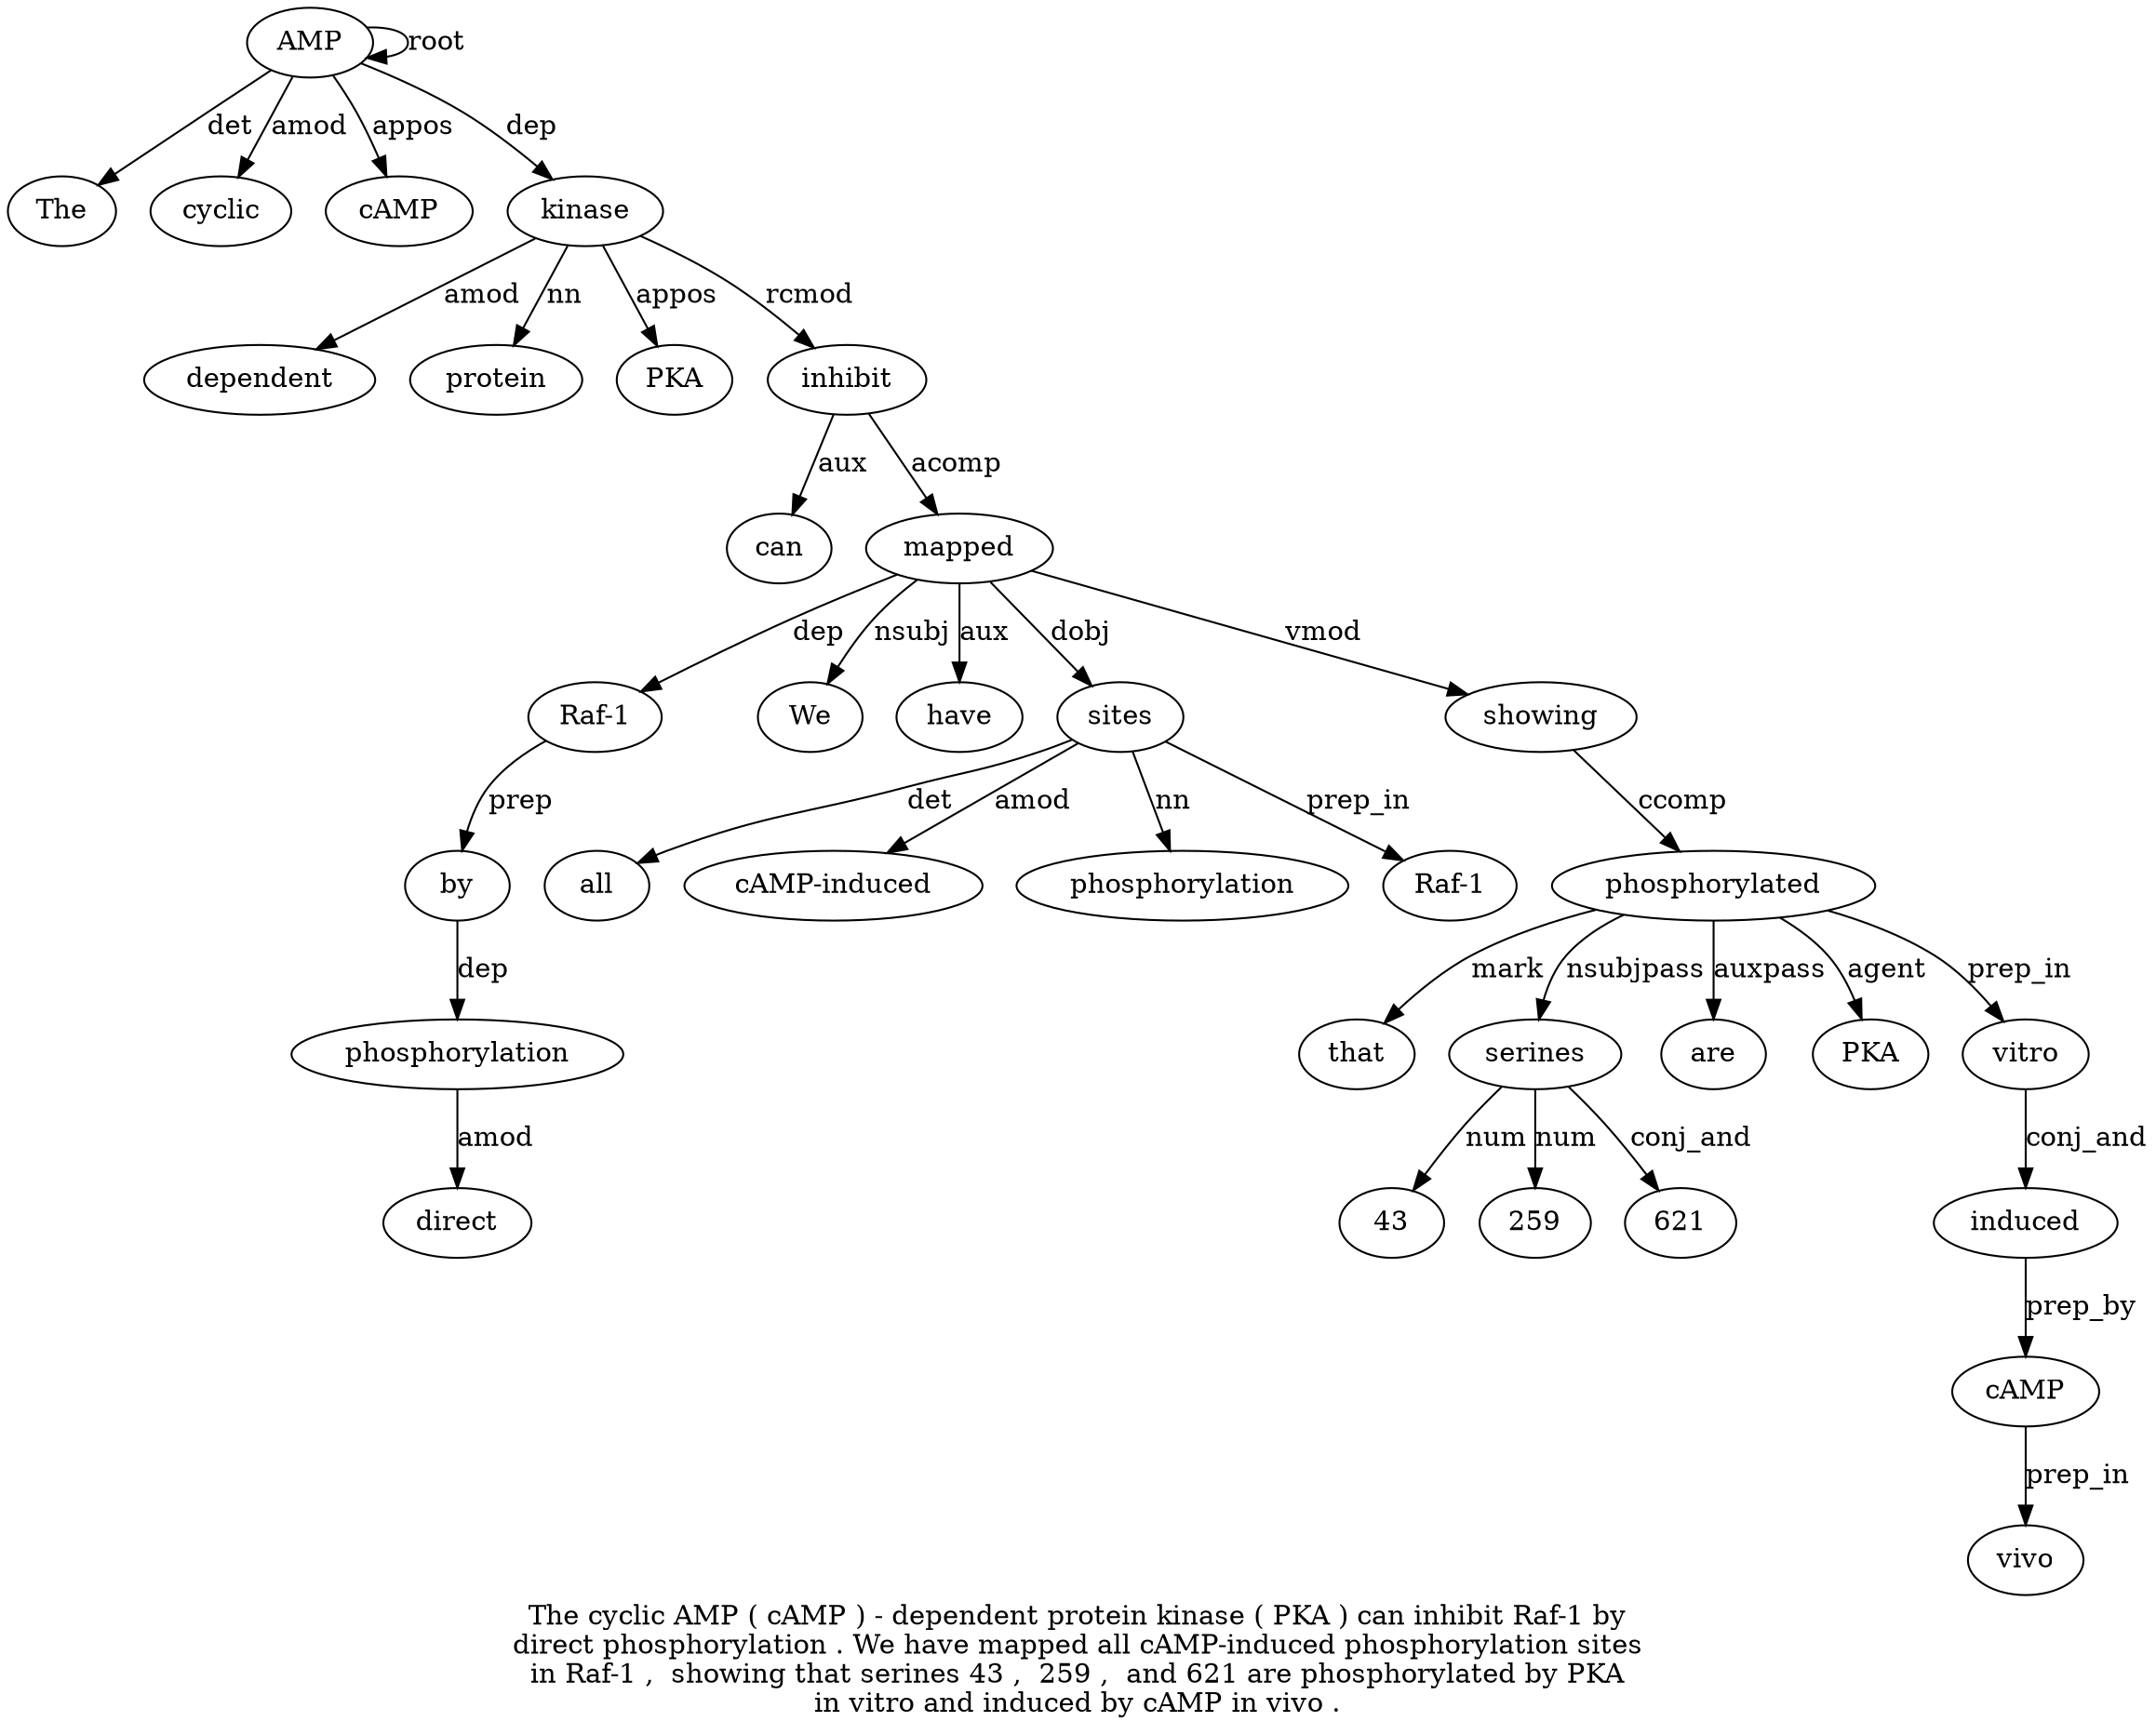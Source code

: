 digraph "The cyclic AMP ( cAMP ) - dependent protein kinase ( PKA ) can inhibit Raf-1 by direct phosphorylation . We have mapped all cAMP-induced phosphorylation sites in Raf-1 ,  showing that serines 43 ,  259 ,  and 621 are phosphorylated by PKA in vitro and induced by cAMP in vivo ." {
label="The cyclic AMP ( cAMP ) - dependent protein kinase ( PKA ) can inhibit Raf-1 by
direct phosphorylation . We have mapped all cAMP-induced phosphorylation sites
in Raf-1 ,  showing that serines 43 ,  259 ,  and 621 are phosphorylated by PKA
in vitro and induced by cAMP in vivo .";
AMP3 [style=filled, fillcolor=white, label=AMP];
The1 [style=filled, fillcolor=white, label=The];
AMP3 -> The1  [label=det];
cyclic2 [style=filled, fillcolor=white, label=cyclic];
AMP3 -> cyclic2  [label=amod];
AMP3 -> AMP3  [label=root];
cAMP5 [style=filled, fillcolor=white, label=cAMP];
AMP3 -> cAMP5  [label=appos];
kinase10 [style=filled, fillcolor=white, label=kinase];
dependent8 [style=filled, fillcolor=white, label=dependent];
kinase10 -> dependent8  [label=amod];
protein9 [style=filled, fillcolor=white, label=protein];
kinase10 -> protein9  [label=nn];
AMP3 -> kinase10  [label=dep];
PKA12 [style=filled, fillcolor=white, label=PKA];
kinase10 -> PKA12  [label=appos];
inhibit15 [style=filled, fillcolor=white, label=inhibit];
can14 [style=filled, fillcolor=white, label=can];
inhibit15 -> can14  [label=aux];
kinase10 -> inhibit15  [label=rcmod];
mapped23 [style=filled, fillcolor=white, label=mapped];
"Raf-16" [style=filled, fillcolor=white, label="Raf-1"];
mapped23 -> "Raf-16"  [label=dep];
by17 [style=filled, fillcolor=white, label=by];
"Raf-16" -> by17  [label=prep];
phosphorylation19 [style=filled, fillcolor=white, label=phosphorylation];
direct18 [style=filled, fillcolor=white, label=direct];
phosphorylation19 -> direct18  [label=amod];
by17 -> phosphorylation19  [label=dep];
We21 [style=filled, fillcolor=white, label=We];
mapped23 -> We21  [label=nsubj];
have22 [style=filled, fillcolor=white, label=have];
mapped23 -> have22  [label=aux];
inhibit15 -> mapped23  [label=acomp];
sites27 [style=filled, fillcolor=white, label=sites];
all24 [style=filled, fillcolor=white, label=all];
sites27 -> all24  [label=det];
"cAMP-induced25" [style=filled, fillcolor=white, label="cAMP-induced"];
sites27 -> "cAMP-induced25"  [label=amod];
phosphorylation26 [style=filled, fillcolor=white, label=phosphorylation];
sites27 -> phosphorylation26  [label=nn];
mapped23 -> sites27  [label=dobj];
"Raf-129" [style=filled, fillcolor=white, label="Raf-1"];
sites27 -> "Raf-129"  [label=prep_in];
showing31 [style=filled, fillcolor=white, label=showing];
mapped23 -> showing31  [label=vmod];
phosphorylated41 [style=filled, fillcolor=white, label=phosphorylated];
that32 [style=filled, fillcolor=white, label=that];
phosphorylated41 -> that32  [label=mark];
serines33 [style=filled, fillcolor=white, label=serines];
phosphorylated41 -> serines33  [label=nsubjpass];
43 [style=filled, fillcolor=white, label=43];
serines33 -> 43  [label=num];
25936 [style=filled, fillcolor=white, label=259];
serines33 -> 25936  [label=num];
62139 [style=filled, fillcolor=white, label=621];
serines33 -> 62139  [label=conj_and];
are40 [style=filled, fillcolor=white, label=are];
phosphorylated41 -> are40  [label=auxpass];
showing31 -> phosphorylated41  [label=ccomp];
PKA43 [style=filled, fillcolor=white, label=PKA];
phosphorylated41 -> PKA43  [label=agent];
vitro45 [style=filled, fillcolor=white, label=vitro];
phosphorylated41 -> vitro45  [label=prep_in];
induced47 [style=filled, fillcolor=white, label=induced];
vitro45 -> induced47  [label=conj_and];
cAMP49 [style=filled, fillcolor=white, label=cAMP];
induced47 -> cAMP49  [label=prep_by];
vivo51 [style=filled, fillcolor=white, label=vivo];
cAMP49 -> vivo51  [label=prep_in];
}
